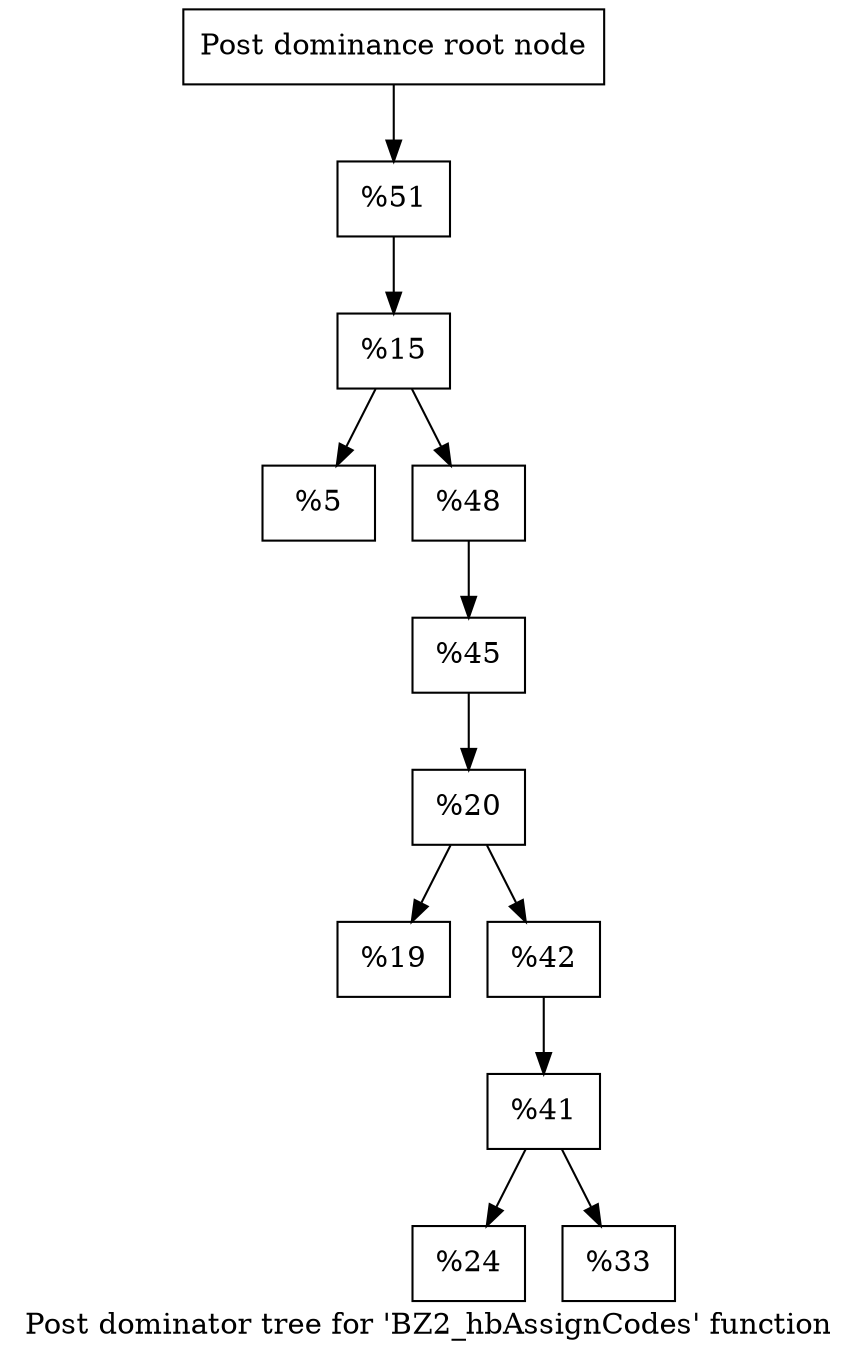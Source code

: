 digraph "Post dominator tree for 'BZ2_hbAssignCodes' function" {
	label="Post dominator tree for 'BZ2_hbAssignCodes' function";

	Node0x1263df0 [shape=record,label="{Post dominance root node}"];
	Node0x1263df0 -> Node0x132fee0;
	Node0x132fee0 [shape=record,label="{%51}"];
	Node0x132fee0 -> Node0x1264940;
	Node0x1264940 [shape=record,label="{%15}"];
	Node0x1264940 -> Node0x129e5d0;
	Node0x1264940 -> Node0x134d300;
	Node0x129e5d0 [shape=record,label="{%5}"];
	Node0x134d300 [shape=record,label="{%48}"];
	Node0x134d300 -> Node0x10ed1b0;
	Node0x10ed1b0 [shape=record,label="{%45}"];
	Node0x10ed1b0 -> Node0x129a5d0;
	Node0x129a5d0 [shape=record,label="{%20}"];
	Node0x129a5d0 -> Node0x128abf0;
	Node0x129a5d0 -> Node0x12b7a20;
	Node0x128abf0 [shape=record,label="{%19}"];
	Node0x12b7a20 [shape=record,label="{%42}"];
	Node0x12b7a20 -> Node0x134eb40;
	Node0x134eb40 [shape=record,label="{%41}"];
	Node0x134eb40 -> Node0x11de070;
	Node0x134eb40 -> Node0x10deea0;
	Node0x11de070 [shape=record,label="{%24}"];
	Node0x10deea0 [shape=record,label="{%33}"];
}
